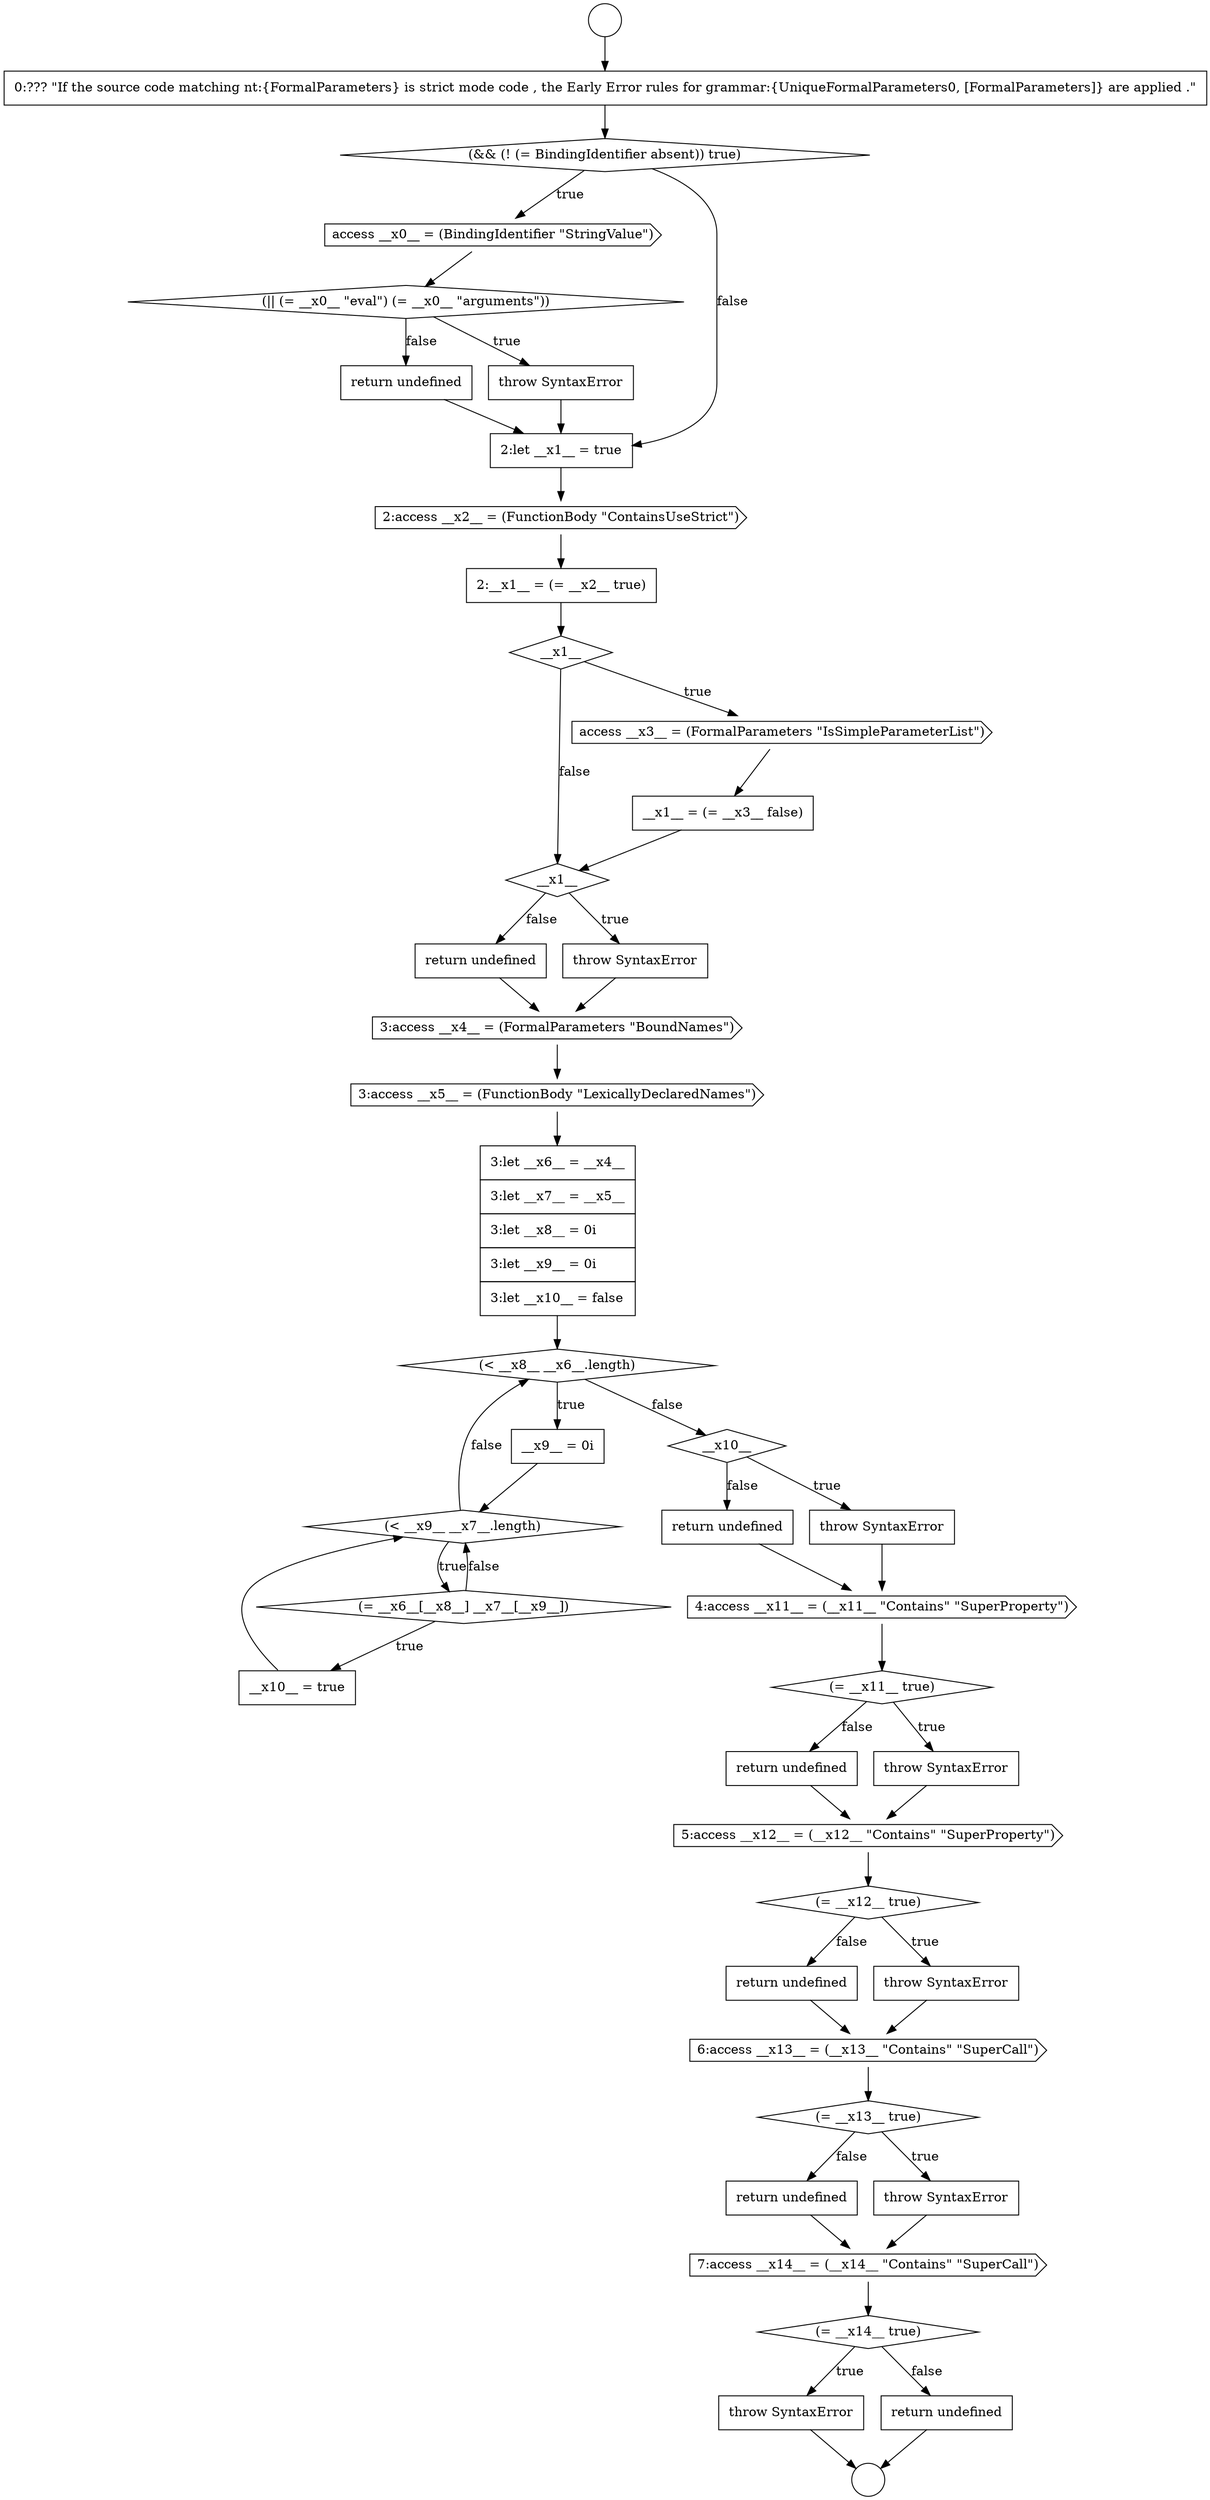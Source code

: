 digraph {
  node19451 [shape=none, margin=0, label=<<font color="black">
    <table border="0" cellborder="1" cellspacing="0" cellpadding="10">
      <tr><td align="left">return undefined</td></tr>
    </table>
  </font>> color="black" fillcolor="white" style=filled]
  node19438 [shape=none, margin=0, label=<<font color="black">
    <table border="0" cellborder="1" cellspacing="0" cellpadding="10">
      <tr><td align="left">throw SyntaxError</td></tr>
    </table>
  </font>> color="black" fillcolor="white" style=filled]
  node19443 [shape=none, margin=0, label=<<font color="black">
    <table border="0" cellborder="1" cellspacing="0" cellpadding="10">
      <tr><td align="left">return undefined</td></tr>
    </table>
  </font>> color="black" fillcolor="white" style=filled]
  node19454 [shape=none, margin=0, label=<<font color="black">
    <table border="0" cellborder="1" cellspacing="0" cellpadding="10">
      <tr><td align="left">throw SyntaxError</td></tr>
    </table>
  </font>> color="black" fillcolor="white" style=filled]
  node19425 [shape=none, margin=0, label=<<font color="black">
    <table border="0" cellborder="1" cellspacing="0" cellpadding="10">
      <tr><td align="left">__x1__ = (= __x3__ false)</td></tr>
    </table>
  </font>> color="black" fillcolor="white" style=filled]
  node19447 [shape=none, margin=0, label=<<font color="black">
    <table border="0" cellborder="1" cellspacing="0" cellpadding="10">
      <tr><td align="left">return undefined</td></tr>
    </table>
  </font>> color="black" fillcolor="white" style=filled]
  node19418 [shape=none, margin=0, label=<<font color="black">
    <table border="0" cellborder="1" cellspacing="0" cellpadding="10">
      <tr><td align="left">throw SyntaxError</td></tr>
    </table>
  </font>> color="black" fillcolor="white" style=filled]
  node19444 [shape=cds, label=<<font color="black">5:access __x12__ = (__x12__ &quot;Contains&quot; &quot;SuperProperty&quot;)</font>> color="black" fillcolor="white" style=filled]
  node19441 [shape=diamond, label=<<font color="black">(= __x11__ true)</font>> color="black" fillcolor="white" style=filled]
  node19435 [shape=diamond, label=<<font color="black">(= __x6__[__x8__] __x7__[__x9__])</font>> color="black" fillcolor="white" style=filled]
  node19445 [shape=diamond, label=<<font color="black">(= __x12__ true)</font>> color="black" fillcolor="white" style=filled]
  node19423 [shape=diamond, label=<<font color="black">__x1__</font>> color="black" fillcolor="white" style=filled]
  node19455 [shape=none, margin=0, label=<<font color="black">
    <table border="0" cellborder="1" cellspacing="0" cellpadding="10">
      <tr><td align="left">return undefined</td></tr>
    </table>
  </font>> color="black" fillcolor="white" style=filled]
  node19419 [shape=none, margin=0, label=<<font color="black">
    <table border="0" cellborder="1" cellspacing="0" cellpadding="10">
      <tr><td align="left">return undefined</td></tr>
    </table>
  </font>> color="black" fillcolor="white" style=filled]
  node19434 [shape=diamond, label=<<font color="black">(&lt; __x9__ __x7__.length)</font>> color="black" fillcolor="white" style=filled]
  node19414 [shape=none, margin=0, label=<<font color="black">
    <table border="0" cellborder="1" cellspacing="0" cellpadding="10">
      <tr><td align="left">0:??? &quot;If the source code matching nt:{FormalParameters} is strict mode code , the Early Error rules for grammar:{UniqueFormalParameters0, [FormalParameters]} are applied .&quot;</td></tr>
    </table>
  </font>> color="black" fillcolor="white" style=filled]
  node19446 [shape=none, margin=0, label=<<font color="black">
    <table border="0" cellborder="1" cellspacing="0" cellpadding="10">
      <tr><td align="left">throw SyntaxError</td></tr>
    </table>
  </font>> color="black" fillcolor="white" style=filled]
  node19437 [shape=diamond, label=<<font color="black">__x10__</font>> color="black" fillcolor="white" style=filled]
  node19428 [shape=none, margin=0, label=<<font color="black">
    <table border="0" cellborder="1" cellspacing="0" cellpadding="10">
      <tr><td align="left">return undefined</td></tr>
    </table>
  </font>> color="black" fillcolor="white" style=filled]
  node19422 [shape=none, margin=0, label=<<font color="black">
    <table border="0" cellborder="1" cellspacing="0" cellpadding="10">
      <tr><td align="left">2:__x1__ = (= __x2__ true)</td></tr>
    </table>
  </font>> color="black" fillcolor="white" style=filled]
  node19433 [shape=none, margin=0, label=<<font color="black">
    <table border="0" cellborder="1" cellspacing="0" cellpadding="10">
      <tr><td align="left">__x9__ = 0i</td></tr>
    </table>
  </font>> color="black" fillcolor="white" style=filled]
  node19450 [shape=none, margin=0, label=<<font color="black">
    <table border="0" cellborder="1" cellspacing="0" cellpadding="10">
      <tr><td align="left">throw SyntaxError</td></tr>
    </table>
  </font>> color="black" fillcolor="white" style=filled]
  node19430 [shape=cds, label=<<font color="black">3:access __x5__ = (FunctionBody &quot;LexicallyDeclaredNames&quot;)</font>> color="black" fillcolor="white" style=filled]
  node19415 [shape=diamond, label=<<font color="black">(&amp;&amp; (! (= BindingIdentifier absent)) true)</font>> color="black" fillcolor="white" style=filled]
  node19412 [shape=circle label=" " color="black" fillcolor="white" style=filled]
  node19440 [shape=cds, label=<<font color="black">4:access __x11__ = (__x11__ &quot;Contains&quot; &quot;SuperProperty&quot;)</font>> color="black" fillcolor="white" style=filled]
  node19417 [shape=diamond, label=<<font color="black">(|| (= __x0__ &quot;eval&quot;) (= __x0__ &quot;arguments&quot;))</font>> color="black" fillcolor="white" style=filled]
  node19453 [shape=diamond, label=<<font color="black">(= __x14__ true)</font>> color="black" fillcolor="white" style=filled]
  node19449 [shape=diamond, label=<<font color="black">(= __x13__ true)</font>> color="black" fillcolor="white" style=filled]
  node19421 [shape=cds, label=<<font color="black">2:access __x2__ = (FunctionBody &quot;ContainsUseStrict&quot;)</font>> color="black" fillcolor="white" style=filled]
  node19448 [shape=cds, label=<<font color="black">6:access __x13__ = (__x13__ &quot;Contains&quot; &quot;SuperCall&quot;)</font>> color="black" fillcolor="white" style=filled]
  node19426 [shape=diamond, label=<<font color="black">__x1__</font>> color="black" fillcolor="white" style=filled]
  node19431 [shape=none, margin=0, label=<<font color="black">
    <table border="0" cellborder="1" cellspacing="0" cellpadding="10">
      <tr><td align="left">3:let __x6__ = __x4__</td></tr>
      <tr><td align="left">3:let __x7__ = __x5__</td></tr>
      <tr><td align="left">3:let __x8__ = 0i</td></tr>
      <tr><td align="left">3:let __x9__ = 0i</td></tr>
      <tr><td align="left">3:let __x10__ = false</td></tr>
    </table>
  </font>> color="black" fillcolor="white" style=filled]
  node19429 [shape=cds, label=<<font color="black">3:access __x4__ = (FormalParameters &quot;BoundNames&quot;)</font>> color="black" fillcolor="white" style=filled]
  node19416 [shape=cds, label=<<font color="black">access __x0__ = (BindingIdentifier &quot;StringValue&quot;)</font>> color="black" fillcolor="white" style=filled]
  node19436 [shape=none, margin=0, label=<<font color="black">
    <table border="0" cellborder="1" cellspacing="0" cellpadding="10">
      <tr><td align="left">__x10__ = true</td></tr>
    </table>
  </font>> color="black" fillcolor="white" style=filled]
  node19439 [shape=none, margin=0, label=<<font color="black">
    <table border="0" cellborder="1" cellspacing="0" cellpadding="10">
      <tr><td align="left">return undefined</td></tr>
    </table>
  </font>> color="black" fillcolor="white" style=filled]
  node19424 [shape=cds, label=<<font color="black">access __x3__ = (FormalParameters &quot;IsSimpleParameterList&quot;)</font>> color="black" fillcolor="white" style=filled]
  node19432 [shape=diamond, label=<<font color="black">(&lt; __x8__ __x6__.length)</font>> color="black" fillcolor="white" style=filled]
  node19420 [shape=none, margin=0, label=<<font color="black">
    <table border="0" cellborder="1" cellspacing="0" cellpadding="10">
      <tr><td align="left">2:let __x1__ = true</td></tr>
    </table>
  </font>> color="black" fillcolor="white" style=filled]
  node19452 [shape=cds, label=<<font color="black">7:access __x14__ = (__x14__ &quot;Contains&quot; &quot;SuperCall&quot;)</font>> color="black" fillcolor="white" style=filled]
  node19413 [shape=circle label=" " color="black" fillcolor="white" style=filled]
  node19427 [shape=none, margin=0, label=<<font color="black">
    <table border="0" cellborder="1" cellspacing="0" cellpadding="10">
      <tr><td align="left">throw SyntaxError</td></tr>
    </table>
  </font>> color="black" fillcolor="white" style=filled]
  node19442 [shape=none, margin=0, label=<<font color="black">
    <table border="0" cellborder="1" cellspacing="0" cellpadding="10">
      <tr><td align="left">throw SyntaxError</td></tr>
    </table>
  </font>> color="black" fillcolor="white" style=filled]
  node19429 -> node19430 [ color="black"]
  node19448 -> node19449 [ color="black"]
  node19431 -> node19432 [ color="black"]
  node19412 -> node19414 [ color="black"]
  node19417 -> node19418 [label=<<font color="black">true</font>> color="black"]
  node19417 -> node19419 [label=<<font color="black">false</font>> color="black"]
  node19415 -> node19416 [label=<<font color="black">true</font>> color="black"]
  node19415 -> node19420 [label=<<font color="black">false</font>> color="black"]
  node19454 -> node19413 [ color="black"]
  node19450 -> node19452 [ color="black"]
  node19430 -> node19431 [ color="black"]
  node19434 -> node19435 [label=<<font color="black">true</font>> color="black"]
  node19434 -> node19432 [label=<<font color="black">false</font>> color="black"]
  node19444 -> node19445 [ color="black"]
  node19452 -> node19453 [ color="black"]
  node19436 -> node19434 [ color="black"]
  node19426 -> node19427 [label=<<font color="black">true</font>> color="black"]
  node19426 -> node19428 [label=<<font color="black">false</font>> color="black"]
  node19424 -> node19425 [ color="black"]
  node19427 -> node19429 [ color="black"]
  node19428 -> node19429 [ color="black"]
  node19437 -> node19438 [label=<<font color="black">true</font>> color="black"]
  node19437 -> node19439 [label=<<font color="black">false</font>> color="black"]
  node19453 -> node19454 [label=<<font color="black">true</font>> color="black"]
  node19453 -> node19455 [label=<<font color="black">false</font>> color="black"]
  node19432 -> node19433 [label=<<font color="black">true</font>> color="black"]
  node19432 -> node19437 [label=<<font color="black">false</font>> color="black"]
  node19423 -> node19424 [label=<<font color="black">true</font>> color="black"]
  node19423 -> node19426 [label=<<font color="black">false</font>> color="black"]
  node19446 -> node19448 [ color="black"]
  node19414 -> node19415 [ color="black"]
  node19438 -> node19440 [ color="black"]
  node19455 -> node19413 [ color="black"]
  node19447 -> node19448 [ color="black"]
  node19422 -> node19423 [ color="black"]
  node19442 -> node19444 [ color="black"]
  node19441 -> node19442 [label=<<font color="black">true</font>> color="black"]
  node19441 -> node19443 [label=<<font color="black">false</font>> color="black"]
  node19418 -> node19420 [ color="black"]
  node19416 -> node19417 [ color="black"]
  node19421 -> node19422 [ color="black"]
  node19419 -> node19420 [ color="black"]
  node19435 -> node19436 [label=<<font color="black">true</font>> color="black"]
  node19435 -> node19434 [label=<<font color="black">false</font>> color="black"]
  node19440 -> node19441 [ color="black"]
  node19420 -> node19421 [ color="black"]
  node19425 -> node19426 [ color="black"]
  node19449 -> node19450 [label=<<font color="black">true</font>> color="black"]
  node19449 -> node19451 [label=<<font color="black">false</font>> color="black"]
  node19443 -> node19444 [ color="black"]
  node19451 -> node19452 [ color="black"]
  node19439 -> node19440 [ color="black"]
  node19445 -> node19446 [label=<<font color="black">true</font>> color="black"]
  node19445 -> node19447 [label=<<font color="black">false</font>> color="black"]
  node19433 -> node19434 [ color="black"]
}
